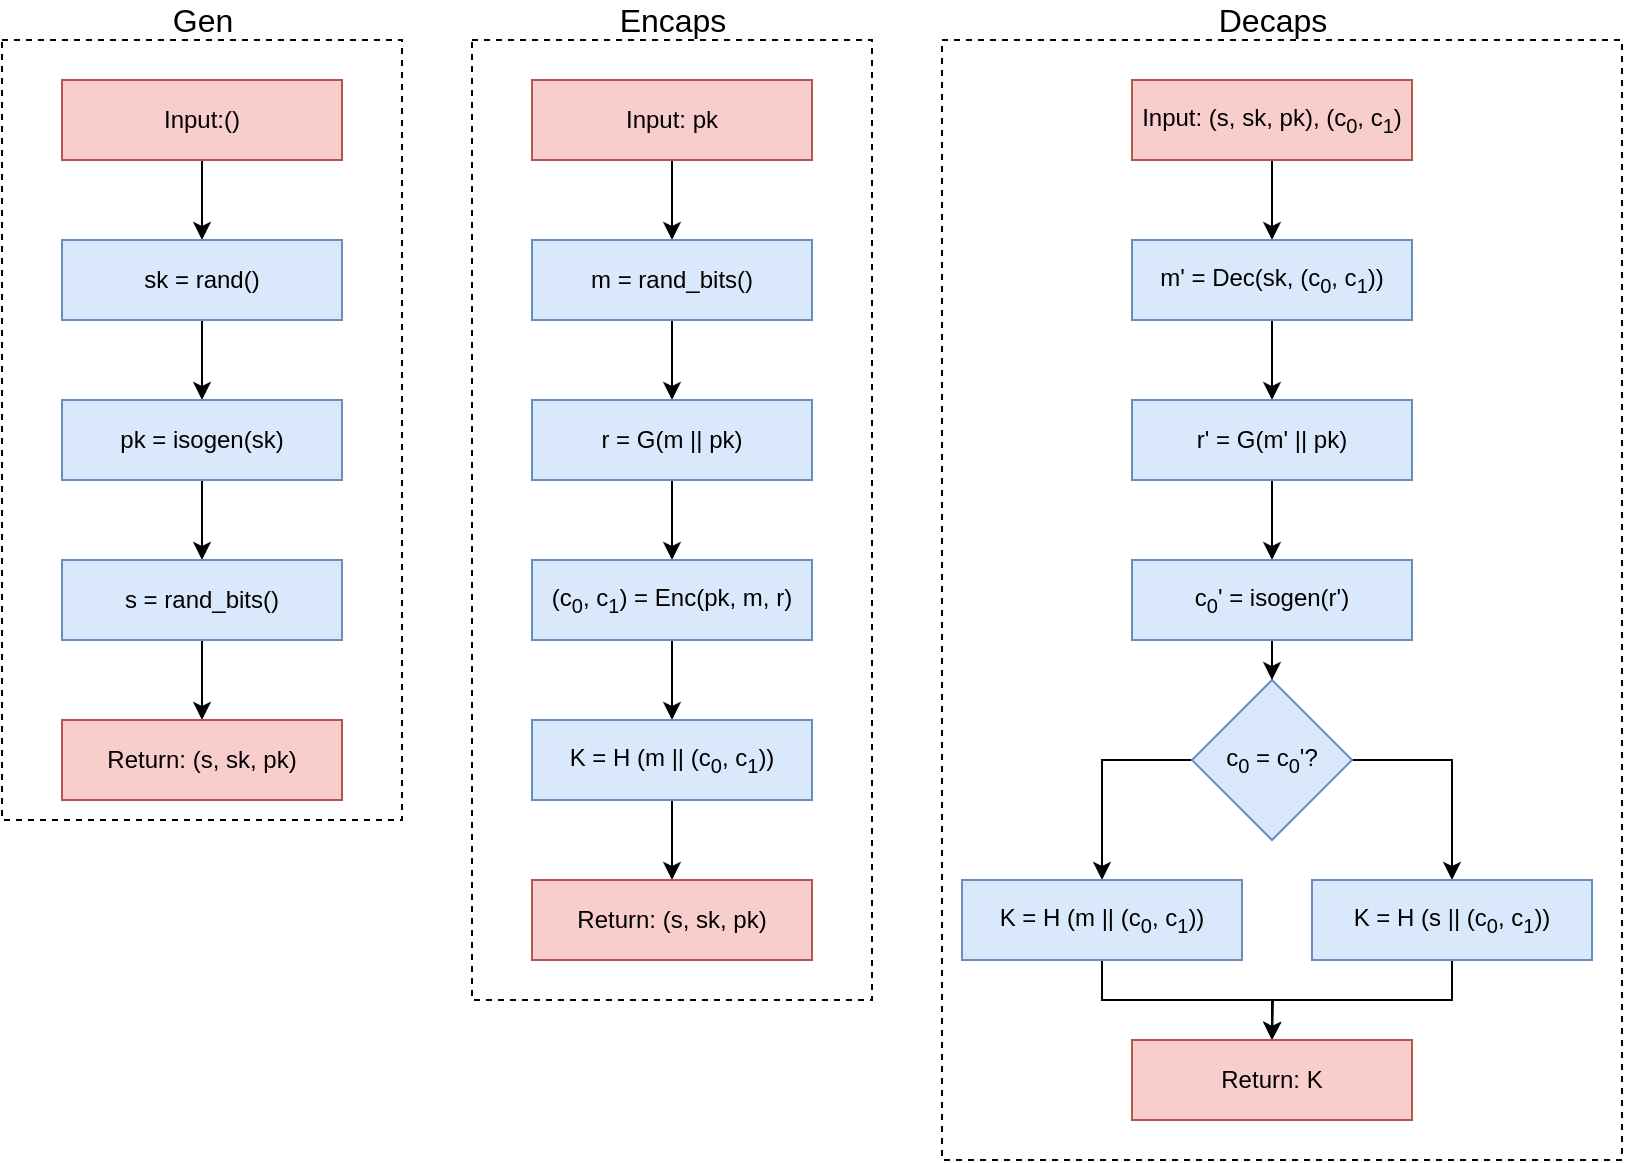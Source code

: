 <mxfile version="13.7.2"><diagram id="BbzWdyxF15b4KEZ_YSYc" name="Page-1"><mxGraphModel dx="2452" dy="999" grid="1" gridSize="10" guides="1" tooltips="1" connect="1" arrows="1" fold="1" page="1" pageScale="1" pageWidth="850" pageHeight="1100" math="0" shadow="0"><root><mxCell id="0"/><mxCell id="1" parent="0"/><mxCell id="J1Z8Vy3S4QFFoYOqQKs6-48" value="" style="rounded=0;whiteSpace=wrap;html=1;dashed=1;" vertex="1" parent="1"><mxGeometry x="460" y="40" width="340" height="560" as="geometry"/></mxCell><mxCell id="J1Z8Vy3S4QFFoYOqQKs6-47" value="" style="rounded=0;whiteSpace=wrap;html=1;dashed=1;" vertex="1" parent="1"><mxGeometry x="-10" y="40" width="200" height="390" as="geometry"/></mxCell><mxCell id="J1Z8Vy3S4QFFoYOqQKs6-46" value="" style="rounded=0;whiteSpace=wrap;html=1;dashed=1;" vertex="1" parent="1"><mxGeometry x="225" y="40" width="200" height="480" as="geometry"/></mxCell><mxCell id="J1Z8Vy3S4QFFoYOqQKs6-2" style="edgeStyle=orthogonalEdgeStyle;rounded=0;orthogonalLoop=1;jettySize=auto;html=1;exitX=0.5;exitY=1;exitDx=0;exitDy=0;entryX=0.5;entryY=0;entryDx=0;entryDy=0;fontSize=16;" edge="1" parent="1" source="J1Z8Vy3S4QFFoYOqQKs6-3" target="J1Z8Vy3S4QFFoYOqQKs6-6"><mxGeometry relative="1" as="geometry"/></mxCell><mxCell id="J1Z8Vy3S4QFFoYOqQKs6-3" value="Input:()" style="rounded=0;whiteSpace=wrap;html=1;fillColor=#f8cecc;strokeColor=#b85450;" vertex="1" parent="1"><mxGeometry x="20" y="60" width="140" height="40" as="geometry"/></mxCell><mxCell id="J1Z8Vy3S4QFFoYOqQKs6-4" value="&lt;div&gt;Gen&lt;/div&gt;" style="text;html=1;align=center;verticalAlign=middle;resizable=0;points=[];autosize=1;fontSize=16;" vertex="1" parent="1"><mxGeometry x="65" y="20" width="50" height="20" as="geometry"/></mxCell><mxCell id="J1Z8Vy3S4QFFoYOqQKs6-5" style="edgeStyle=orthogonalEdgeStyle;rounded=0;orthogonalLoop=1;jettySize=auto;html=1;entryX=0.5;entryY=0;entryDx=0;entryDy=0;fontSize=16;" edge="1" parent="1" source="J1Z8Vy3S4QFFoYOqQKs6-6" target="J1Z8Vy3S4QFFoYOqQKs6-8"><mxGeometry relative="1" as="geometry"/></mxCell><mxCell id="J1Z8Vy3S4QFFoYOqQKs6-6" value="sk = rand()" style="rounded=0;whiteSpace=wrap;html=1;fillColor=#dae8fc;strokeColor=#6c8ebf;" vertex="1" parent="1"><mxGeometry x="20" y="140" width="140" height="40" as="geometry"/></mxCell><mxCell id="J1Z8Vy3S4QFFoYOqQKs6-7" style="edgeStyle=orthogonalEdgeStyle;rounded=0;orthogonalLoop=1;jettySize=auto;html=1;entryX=0.5;entryY=0;entryDx=0;entryDy=0;fontSize=16;" edge="1" parent="1" source="J1Z8Vy3S4QFFoYOqQKs6-8"><mxGeometry relative="1" as="geometry"><mxPoint x="90" y="300" as="targetPoint"/></mxGeometry></mxCell><mxCell id="J1Z8Vy3S4QFFoYOqQKs6-8" value="pk = isogen(sk)" style="rounded=0;whiteSpace=wrap;html=1;fillColor=#dae8fc;strokeColor=#6c8ebf;" vertex="1" parent="1"><mxGeometry x="20" y="220" width="140" height="40" as="geometry"/></mxCell><mxCell id="J1Z8Vy3S4QFFoYOqQKs6-12" style="edgeStyle=orthogonalEdgeStyle;rounded=0;orthogonalLoop=1;jettySize=auto;html=1;entryX=0.5;entryY=0;entryDx=0;entryDy=0;" edge="1" parent="1" source="J1Z8Vy3S4QFFoYOqQKs6-10" target="J1Z8Vy3S4QFFoYOqQKs6-11"><mxGeometry relative="1" as="geometry"/></mxCell><mxCell id="J1Z8Vy3S4QFFoYOqQKs6-10" value="s = rand_bits()" style="rounded=0;whiteSpace=wrap;html=1;fillColor=#dae8fc;strokeColor=#6c8ebf;" vertex="1" parent="1"><mxGeometry x="20" y="300" width="140" height="40" as="geometry"/></mxCell><mxCell id="J1Z8Vy3S4QFFoYOqQKs6-11" value="Return: (s, sk, pk)" style="rounded=0;whiteSpace=wrap;html=1;fillColor=#f8cecc;strokeColor=#b85450;" vertex="1" parent="1"><mxGeometry x="20" y="380" width="140" height="40" as="geometry"/></mxCell><mxCell id="J1Z8Vy3S4QFFoYOqQKs6-13" style="edgeStyle=orthogonalEdgeStyle;rounded=0;orthogonalLoop=1;jettySize=auto;html=1;exitX=0.5;exitY=1;exitDx=0;exitDy=0;entryX=0.5;entryY=0;entryDx=0;entryDy=0;fontSize=16;" edge="1" parent="1" source="J1Z8Vy3S4QFFoYOqQKs6-14" target="J1Z8Vy3S4QFFoYOqQKs6-17"><mxGeometry relative="1" as="geometry"/></mxCell><mxCell id="J1Z8Vy3S4QFFoYOqQKs6-14" value="Input: pk" style="rounded=0;whiteSpace=wrap;html=1;fillColor=#f8cecc;strokeColor=#b85450;" vertex="1" parent="1"><mxGeometry x="255" y="60" width="140" height="40" as="geometry"/></mxCell><mxCell id="J1Z8Vy3S4QFFoYOqQKs6-15" value="Encaps" style="text;html=1;align=center;verticalAlign=middle;resizable=0;points=[];autosize=1;fontSize=16;" vertex="1" parent="1"><mxGeometry x="290" y="20" width="70" height="20" as="geometry"/></mxCell><mxCell id="J1Z8Vy3S4QFFoYOqQKs6-16" style="edgeStyle=orthogonalEdgeStyle;rounded=0;orthogonalLoop=1;jettySize=auto;html=1;entryX=0.5;entryY=0;entryDx=0;entryDy=0;fontSize=16;" edge="1" parent="1" source="J1Z8Vy3S4QFFoYOqQKs6-17" target="J1Z8Vy3S4QFFoYOqQKs6-19"><mxGeometry relative="1" as="geometry"/></mxCell><mxCell id="J1Z8Vy3S4QFFoYOqQKs6-17" value="m = rand_bits()" style="rounded=0;whiteSpace=wrap;html=1;fillColor=#dae8fc;strokeColor=#6c8ebf;" vertex="1" parent="1"><mxGeometry x="255" y="140" width="140" height="40" as="geometry"/></mxCell><mxCell id="J1Z8Vy3S4QFFoYOqQKs6-18" style="edgeStyle=orthogonalEdgeStyle;rounded=0;orthogonalLoop=1;jettySize=auto;html=1;entryX=0.5;entryY=0;entryDx=0;entryDy=0;fontSize=16;" edge="1" parent="1" source="J1Z8Vy3S4QFFoYOqQKs6-19"><mxGeometry relative="1" as="geometry"><mxPoint x="325" y="300" as="targetPoint"/></mxGeometry></mxCell><mxCell id="J1Z8Vy3S4QFFoYOqQKs6-19" value="r = G(m || pk)" style="rounded=0;whiteSpace=wrap;html=1;fillColor=#dae8fc;strokeColor=#6c8ebf;" vertex="1" parent="1"><mxGeometry x="255" y="220" width="140" height="40" as="geometry"/></mxCell><mxCell id="J1Z8Vy3S4QFFoYOqQKs6-20" style="edgeStyle=orthogonalEdgeStyle;rounded=0;orthogonalLoop=1;jettySize=auto;html=1;entryX=0.5;entryY=0;entryDx=0;entryDy=0;" edge="1" parent="1" source="J1Z8Vy3S4QFFoYOqQKs6-21"><mxGeometry relative="1" as="geometry"><mxPoint x="325" y="380" as="targetPoint"/></mxGeometry></mxCell><mxCell id="J1Z8Vy3S4QFFoYOqQKs6-21" value="(c&lt;sub&gt;0&lt;/sub&gt;, c&lt;sub&gt;1&lt;/sub&gt;) = Enc(pk, m, r)" style="rounded=0;whiteSpace=wrap;html=1;fillColor=#dae8fc;strokeColor=#6c8ebf;" vertex="1" parent="1"><mxGeometry x="255" y="300" width="140" height="40" as="geometry"/></mxCell><mxCell id="J1Z8Vy3S4QFFoYOqQKs6-23" style="edgeStyle=orthogonalEdgeStyle;rounded=0;orthogonalLoop=1;jettySize=auto;html=1;entryX=0.5;entryY=0;entryDx=0;entryDy=0;" edge="1" parent="1" source="J1Z8Vy3S4QFFoYOqQKs6-24" target="J1Z8Vy3S4QFFoYOqQKs6-25"><mxGeometry relative="1" as="geometry"/></mxCell><mxCell id="J1Z8Vy3S4QFFoYOqQKs6-24" value="K = H (m || (c&lt;sub&gt;0&lt;/sub&gt;, c&lt;sub&gt;1&lt;/sub&gt;))" style="rounded=0;whiteSpace=wrap;html=1;fillColor=#dae8fc;strokeColor=#6c8ebf;" vertex="1" parent="1"><mxGeometry x="255" y="380" width="140" height="40" as="geometry"/></mxCell><mxCell id="J1Z8Vy3S4QFFoYOqQKs6-25" value="Return: (s, sk, pk)" style="rounded=0;whiteSpace=wrap;html=1;fillColor=#f8cecc;strokeColor=#b85450;" vertex="1" parent="1"><mxGeometry x="255" y="460" width="140" height="40" as="geometry"/></mxCell><mxCell id="J1Z8Vy3S4QFFoYOqQKs6-26" style="edgeStyle=orthogonalEdgeStyle;rounded=0;orthogonalLoop=1;jettySize=auto;html=1;exitX=0.5;exitY=1;exitDx=0;exitDy=0;entryX=0.5;entryY=0;entryDx=0;entryDy=0;fontSize=16;" edge="1" parent="1" source="J1Z8Vy3S4QFFoYOqQKs6-27" target="J1Z8Vy3S4QFFoYOqQKs6-30"><mxGeometry relative="1" as="geometry"/></mxCell><mxCell id="J1Z8Vy3S4QFFoYOqQKs6-27" value="Input: (s, sk, pk), (c&lt;sub&gt;0&lt;/sub&gt;, c&lt;sub&gt;1&lt;/sub&gt;)" style="rounded=0;whiteSpace=wrap;html=1;fillColor=#f8cecc;strokeColor=#b85450;" vertex="1" parent="1"><mxGeometry x="555" y="60" width="140" height="40" as="geometry"/></mxCell><mxCell id="J1Z8Vy3S4QFFoYOqQKs6-28" value="Decaps" style="text;html=1;align=center;verticalAlign=middle;resizable=0;points=[];autosize=1;fontSize=16;" vertex="1" parent="1"><mxGeometry x="590" y="20" width="70" height="20" as="geometry"/></mxCell><mxCell id="J1Z8Vy3S4QFFoYOqQKs6-29" style="edgeStyle=orthogonalEdgeStyle;rounded=0;orthogonalLoop=1;jettySize=auto;html=1;entryX=0.5;entryY=0;entryDx=0;entryDy=0;fontSize=16;" edge="1" parent="1" source="J1Z8Vy3S4QFFoYOqQKs6-30" target="J1Z8Vy3S4QFFoYOqQKs6-32"><mxGeometry relative="1" as="geometry"/></mxCell><mxCell id="J1Z8Vy3S4QFFoYOqQKs6-30" value="m' = Dec(sk, (c&lt;sub&gt;0&lt;/sub&gt;, c&lt;sub&gt;1&lt;/sub&gt;))" style="rounded=0;whiteSpace=wrap;html=1;fillColor=#dae8fc;strokeColor=#6c8ebf;" vertex="1" parent="1"><mxGeometry x="555" y="140" width="140" height="40" as="geometry"/></mxCell><mxCell id="J1Z8Vy3S4QFFoYOqQKs6-31" style="edgeStyle=orthogonalEdgeStyle;rounded=0;orthogonalLoop=1;jettySize=auto;html=1;entryX=0.5;entryY=0;entryDx=0;entryDy=0;fontSize=16;" edge="1" parent="1" source="J1Z8Vy3S4QFFoYOqQKs6-32"><mxGeometry relative="1" as="geometry"><mxPoint x="625" y="300" as="targetPoint"/></mxGeometry></mxCell><mxCell id="J1Z8Vy3S4QFFoYOqQKs6-32" value="r' = G(m' || pk)" style="rounded=0;whiteSpace=wrap;html=1;fillColor=#dae8fc;strokeColor=#6c8ebf;" vertex="1" parent="1"><mxGeometry x="555" y="220" width="140" height="40" as="geometry"/></mxCell><mxCell id="J1Z8Vy3S4QFFoYOqQKs6-33" style="edgeStyle=orthogonalEdgeStyle;rounded=0;orthogonalLoop=1;jettySize=auto;html=1;entryX=0.5;entryY=0;entryDx=0;entryDy=0;" edge="1" parent="1" source="J1Z8Vy3S4QFFoYOqQKs6-34" target="J1Z8Vy3S4QFFoYOqQKs6-38"><mxGeometry relative="1" as="geometry"><mxPoint x="625" y="380" as="targetPoint"/></mxGeometry></mxCell><mxCell id="J1Z8Vy3S4QFFoYOqQKs6-34" value="c&lt;sub&gt;0&lt;/sub&gt;' = isogen(r')" style="rounded=0;whiteSpace=wrap;html=1;fillColor=#dae8fc;strokeColor=#6c8ebf;" vertex="1" parent="1"><mxGeometry x="555" y="300" width="140" height="40" as="geometry"/></mxCell><mxCell id="J1Z8Vy3S4QFFoYOqQKs6-41" style="edgeStyle=orthogonalEdgeStyle;rounded=0;orthogonalLoop=1;jettySize=auto;html=1;entryX=0.5;entryY=0;entryDx=0;entryDy=0;exitX=0;exitY=0.5;exitDx=0;exitDy=0;" edge="1" parent="1" source="J1Z8Vy3S4QFFoYOqQKs6-38" target="J1Z8Vy3S4QFFoYOqQKs6-39"><mxGeometry relative="1" as="geometry"/></mxCell><mxCell id="J1Z8Vy3S4QFFoYOqQKs6-42" style="edgeStyle=orthogonalEdgeStyle;rounded=0;orthogonalLoop=1;jettySize=auto;html=1;exitX=1;exitY=0.5;exitDx=0;exitDy=0;entryX=0.5;entryY=0;entryDx=0;entryDy=0;" edge="1" parent="1" source="J1Z8Vy3S4QFFoYOqQKs6-38" target="J1Z8Vy3S4QFFoYOqQKs6-40"><mxGeometry relative="1" as="geometry"/></mxCell><mxCell id="J1Z8Vy3S4QFFoYOqQKs6-38" value="c&lt;sub&gt;0&lt;/sub&gt; = c&lt;sub&gt;0&lt;/sub&gt;'?" style="rhombus;whiteSpace=wrap;html=1;fillColor=#dae8fc;strokeColor=#6c8ebf;" vertex="1" parent="1"><mxGeometry x="585" y="360" width="80" height="80" as="geometry"/></mxCell><mxCell id="J1Z8Vy3S4QFFoYOqQKs6-44" style="edgeStyle=orthogonalEdgeStyle;rounded=0;orthogonalLoop=1;jettySize=auto;html=1;exitX=0.5;exitY=1;exitDx=0;exitDy=0;entryX=0.5;entryY=0;entryDx=0;entryDy=0;" edge="1" parent="1" source="J1Z8Vy3S4QFFoYOqQKs6-39" target="J1Z8Vy3S4QFFoYOqQKs6-43"><mxGeometry relative="1" as="geometry"/></mxCell><mxCell id="J1Z8Vy3S4QFFoYOqQKs6-39" value="K = H (m || (c&lt;sub&gt;0&lt;/sub&gt;, c&lt;sub&gt;1&lt;/sub&gt;))" style="rounded=0;whiteSpace=wrap;html=1;fillColor=#dae8fc;strokeColor=#6c8ebf;" vertex="1" parent="1"><mxGeometry x="470" y="460" width="140" height="40" as="geometry"/></mxCell><mxCell id="J1Z8Vy3S4QFFoYOqQKs6-45" style="edgeStyle=orthogonalEdgeStyle;rounded=0;orthogonalLoop=1;jettySize=auto;html=1;exitX=0.5;exitY=1;exitDx=0;exitDy=0;" edge="1" parent="1" source="J1Z8Vy3S4QFFoYOqQKs6-40"><mxGeometry relative="1" as="geometry"><mxPoint x="625" y="540" as="targetPoint"/></mxGeometry></mxCell><mxCell id="J1Z8Vy3S4QFFoYOqQKs6-40" value="K = H (s || (c&lt;sub&gt;0&lt;/sub&gt;, c&lt;sub&gt;1&lt;/sub&gt;))" style="rounded=0;whiteSpace=wrap;html=1;fillColor=#dae8fc;strokeColor=#6c8ebf;" vertex="1" parent="1"><mxGeometry x="645" y="460" width="140" height="40" as="geometry"/></mxCell><mxCell id="J1Z8Vy3S4QFFoYOqQKs6-43" value="&lt;div&gt;Return: K&lt;br&gt;&lt;/div&gt;" style="rounded=0;whiteSpace=wrap;html=1;fillColor=#f8cecc;strokeColor=#b85450;" vertex="1" parent="1"><mxGeometry x="555" y="540" width="140" height="40" as="geometry"/></mxCell></root></mxGraphModel></diagram></mxfile>